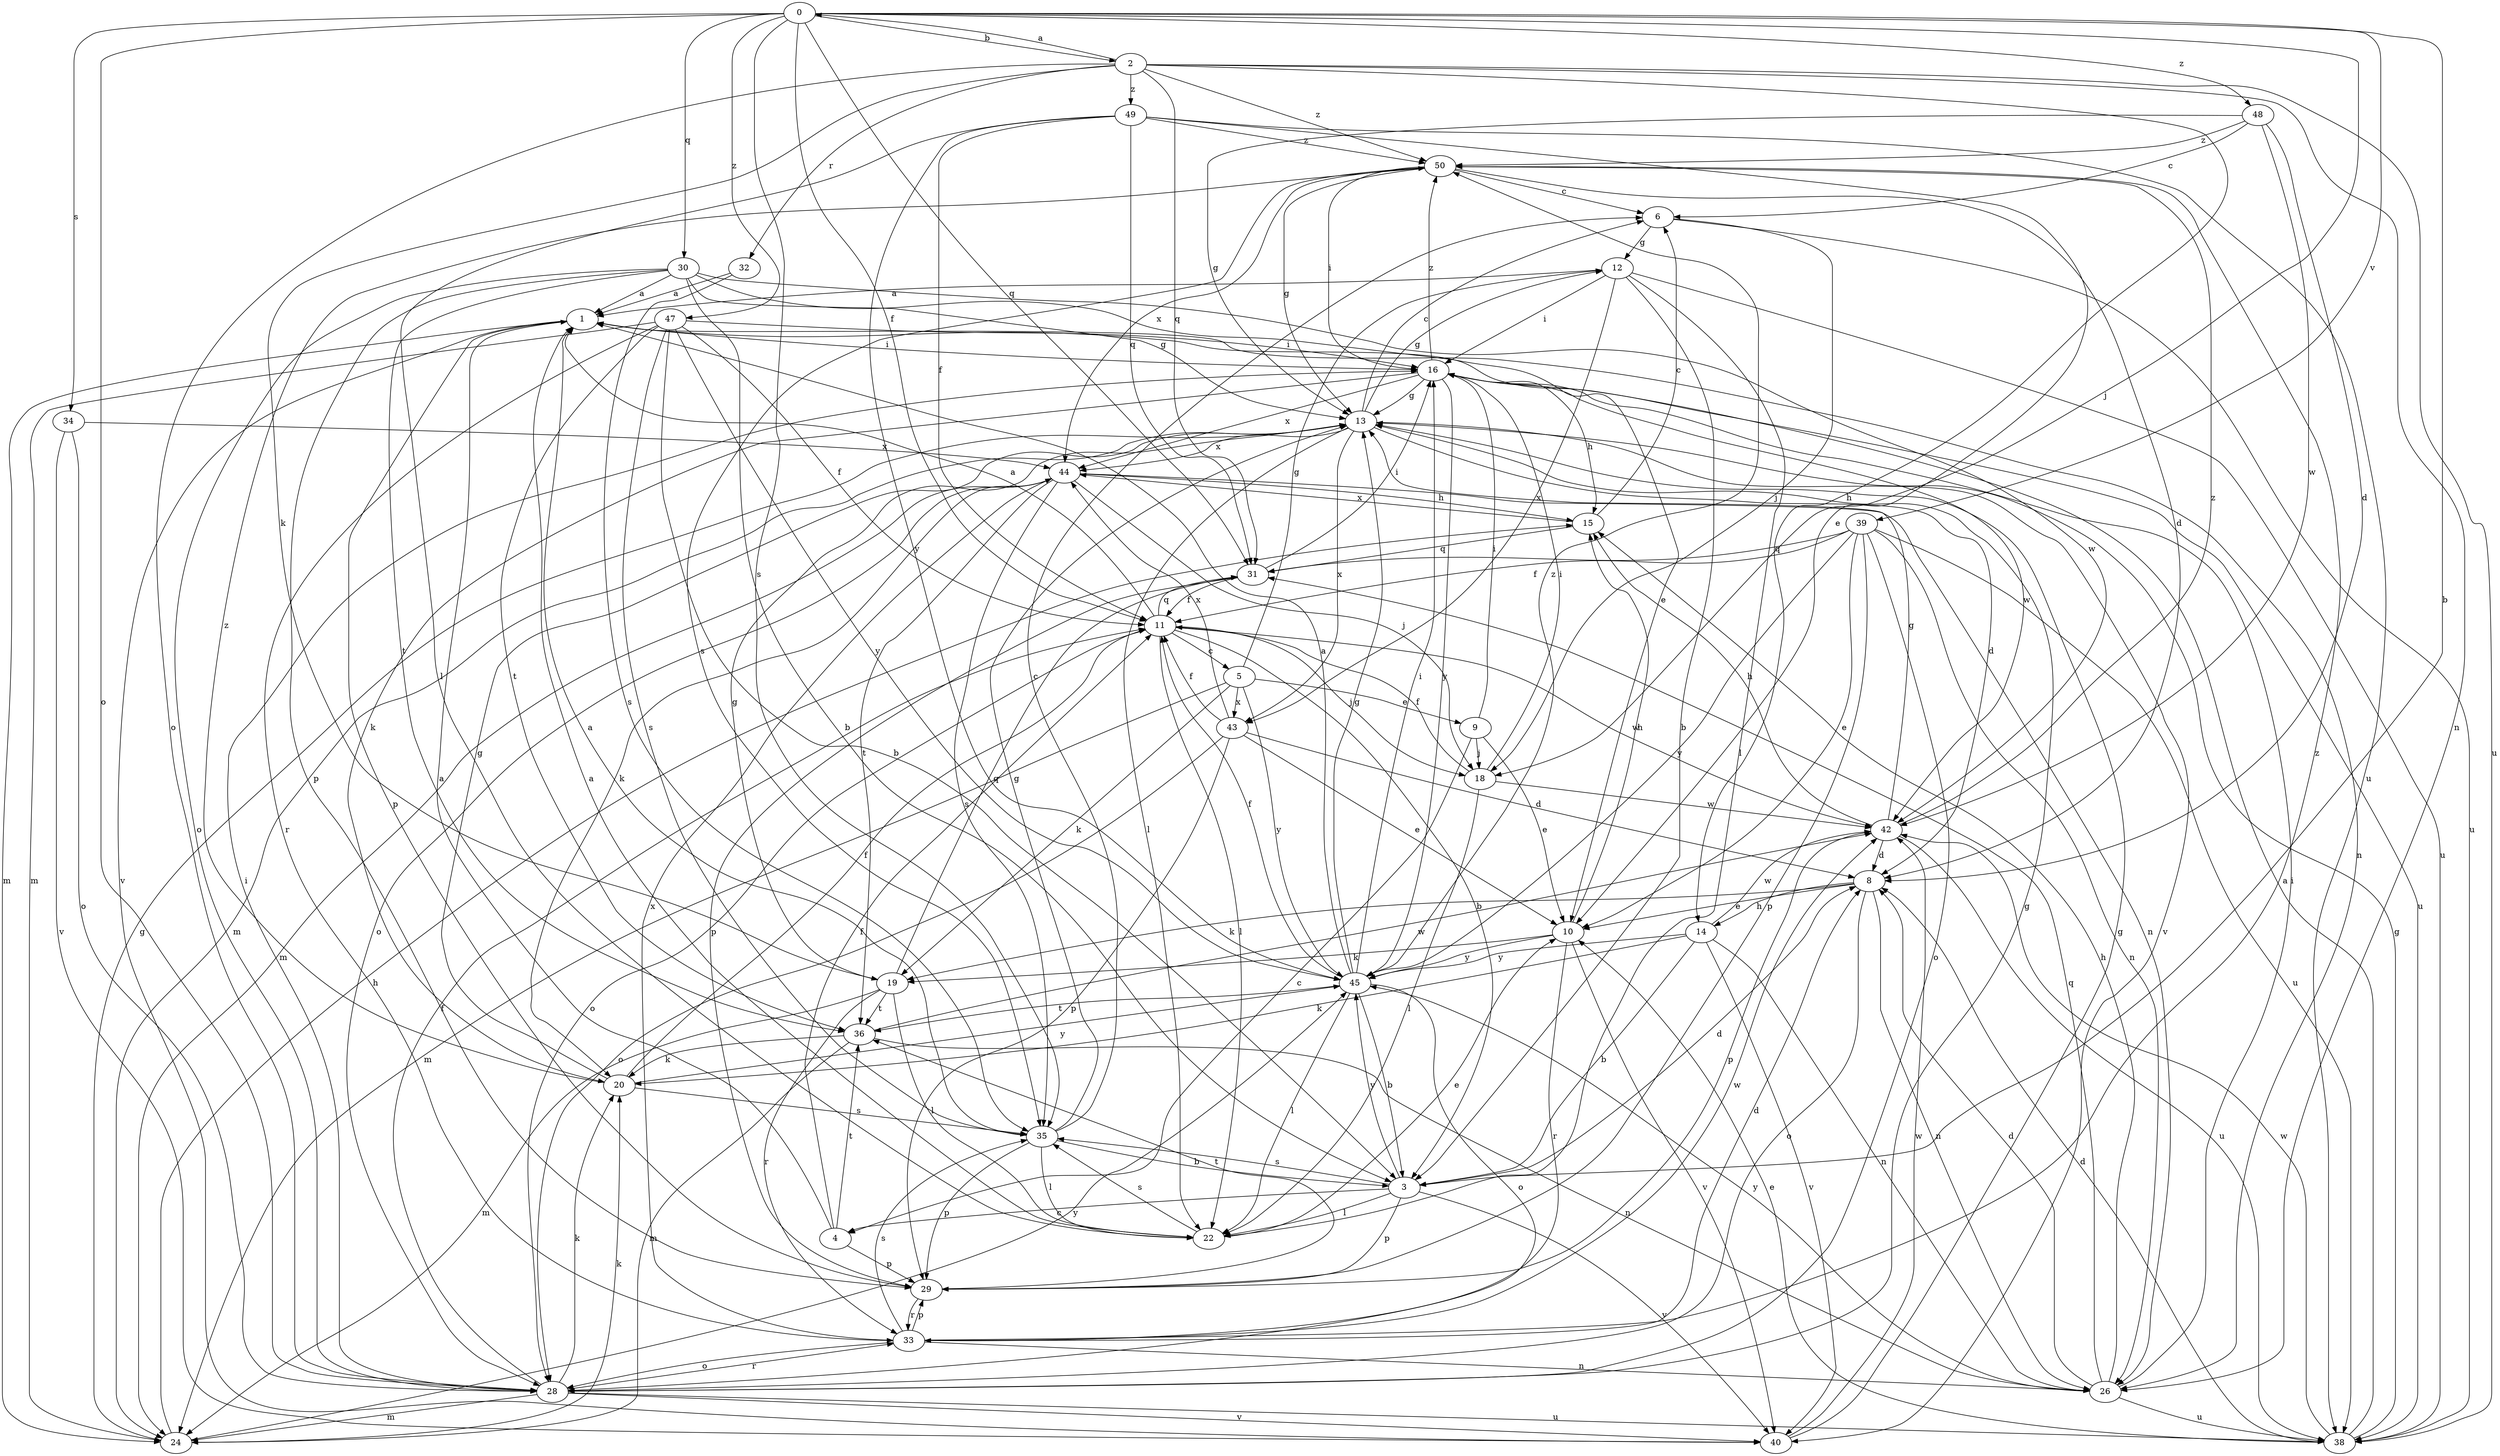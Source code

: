 strict digraph  {
0;
1;
2;
3;
4;
5;
6;
8;
9;
10;
11;
12;
13;
14;
15;
16;
18;
19;
20;
22;
24;
26;
28;
29;
30;
31;
32;
33;
34;
35;
36;
38;
39;
40;
42;
43;
44;
45;
47;
48;
49;
50;
0 -> 2  [label=b];
0 -> 3  [label=b];
0 -> 11  [label=f];
0 -> 18  [label=j];
0 -> 28  [label=o];
0 -> 30  [label=q];
0 -> 31  [label=q];
0 -> 34  [label=s];
0 -> 35  [label=s];
0 -> 39  [label=v];
0 -> 47  [label=z];
0 -> 48  [label=z];
1 -> 16  [label=i];
1 -> 24  [label=m];
1 -> 26  [label=n];
1 -> 29  [label=p];
1 -> 40  [label=v];
2 -> 0  [label=a];
2 -> 14  [label=h];
2 -> 19  [label=k];
2 -> 26  [label=n];
2 -> 28  [label=o];
2 -> 31  [label=q];
2 -> 32  [label=r];
2 -> 38  [label=u];
2 -> 49  [label=z];
2 -> 50  [label=z];
3 -> 4  [label=c];
3 -> 8  [label=d];
3 -> 22  [label=l];
3 -> 29  [label=p];
3 -> 35  [label=s];
3 -> 40  [label=v];
3 -> 45  [label=y];
4 -> 1  [label=a];
4 -> 11  [label=f];
4 -> 29  [label=p];
4 -> 36  [label=t];
5 -> 9  [label=e];
5 -> 12  [label=g];
5 -> 19  [label=k];
5 -> 24  [label=m];
5 -> 43  [label=x];
5 -> 45  [label=y];
6 -> 12  [label=g];
6 -> 18  [label=j];
6 -> 38  [label=u];
8 -> 10  [label=e];
8 -> 14  [label=h];
8 -> 19  [label=k];
8 -> 26  [label=n];
8 -> 28  [label=o];
9 -> 4  [label=c];
9 -> 10  [label=e];
9 -> 16  [label=i];
9 -> 18  [label=j];
10 -> 15  [label=h];
10 -> 19  [label=k];
10 -> 33  [label=r];
10 -> 40  [label=v];
10 -> 45  [label=y];
11 -> 1  [label=a];
11 -> 3  [label=b];
11 -> 5  [label=c];
11 -> 18  [label=j];
11 -> 22  [label=l];
11 -> 28  [label=o];
11 -> 31  [label=q];
11 -> 42  [label=w];
12 -> 1  [label=a];
12 -> 3  [label=b];
12 -> 16  [label=i];
12 -> 22  [label=l];
12 -> 38  [label=u];
12 -> 43  [label=x];
13 -> 6  [label=c];
13 -> 8  [label=d];
13 -> 12  [label=g];
13 -> 22  [label=l];
13 -> 24  [label=m];
13 -> 40  [label=v];
13 -> 43  [label=x];
13 -> 44  [label=x];
14 -> 3  [label=b];
14 -> 20  [label=k];
14 -> 26  [label=n];
14 -> 40  [label=v];
14 -> 42  [label=w];
14 -> 45  [label=y];
15 -> 6  [label=c];
15 -> 31  [label=q];
15 -> 44  [label=x];
16 -> 13  [label=g];
16 -> 15  [label=h];
16 -> 20  [label=k];
16 -> 38  [label=u];
16 -> 42  [label=w];
16 -> 44  [label=x];
16 -> 45  [label=y];
16 -> 50  [label=z];
18 -> 11  [label=f];
18 -> 16  [label=i];
18 -> 22  [label=l];
18 -> 42  [label=w];
19 -> 13  [label=g];
19 -> 22  [label=l];
19 -> 24  [label=m];
19 -> 31  [label=q];
19 -> 33  [label=r];
19 -> 36  [label=t];
20 -> 11  [label=f];
20 -> 13  [label=g];
20 -> 35  [label=s];
20 -> 45  [label=y];
20 -> 50  [label=z];
22 -> 1  [label=a];
22 -> 10  [label=e];
22 -> 35  [label=s];
24 -> 13  [label=g];
24 -> 15  [label=h];
24 -> 20  [label=k];
24 -> 45  [label=y];
26 -> 8  [label=d];
26 -> 15  [label=h];
26 -> 16  [label=i];
26 -> 31  [label=q];
26 -> 38  [label=u];
26 -> 45  [label=y];
28 -> 11  [label=f];
28 -> 13  [label=g];
28 -> 16  [label=i];
28 -> 20  [label=k];
28 -> 24  [label=m];
28 -> 33  [label=r];
28 -> 38  [label=u];
28 -> 40  [label=v];
29 -> 33  [label=r];
29 -> 36  [label=t];
30 -> 1  [label=a];
30 -> 3  [label=b];
30 -> 10  [label=e];
30 -> 13  [label=g];
30 -> 28  [label=o];
30 -> 29  [label=p];
30 -> 36  [label=t];
30 -> 42  [label=w];
31 -> 11  [label=f];
31 -> 16  [label=i];
31 -> 29  [label=p];
32 -> 1  [label=a];
32 -> 35  [label=s];
33 -> 8  [label=d];
33 -> 26  [label=n];
33 -> 28  [label=o];
33 -> 29  [label=p];
33 -> 35  [label=s];
33 -> 42  [label=w];
33 -> 44  [label=x];
33 -> 50  [label=z];
34 -> 28  [label=o];
34 -> 40  [label=v];
34 -> 44  [label=x];
35 -> 1  [label=a];
35 -> 3  [label=b];
35 -> 6  [label=c];
35 -> 13  [label=g];
35 -> 22  [label=l];
35 -> 29  [label=p];
36 -> 20  [label=k];
36 -> 24  [label=m];
36 -> 26  [label=n];
36 -> 42  [label=w];
38 -> 1  [label=a];
38 -> 8  [label=d];
38 -> 10  [label=e];
38 -> 13  [label=g];
38 -> 42  [label=w];
39 -> 10  [label=e];
39 -> 11  [label=f];
39 -> 26  [label=n];
39 -> 28  [label=o];
39 -> 29  [label=p];
39 -> 31  [label=q];
39 -> 38  [label=u];
39 -> 45  [label=y];
40 -> 13  [label=g];
40 -> 42  [label=w];
42 -> 8  [label=d];
42 -> 13  [label=g];
42 -> 15  [label=h];
42 -> 29  [label=p];
42 -> 38  [label=u];
42 -> 50  [label=z];
43 -> 8  [label=d];
43 -> 10  [label=e];
43 -> 11  [label=f];
43 -> 28  [label=o];
43 -> 29  [label=p];
43 -> 44  [label=x];
44 -> 15  [label=h];
44 -> 18  [label=j];
44 -> 20  [label=k];
44 -> 24  [label=m];
44 -> 26  [label=n];
44 -> 28  [label=o];
44 -> 35  [label=s];
44 -> 36  [label=t];
45 -> 1  [label=a];
45 -> 3  [label=b];
45 -> 11  [label=f];
45 -> 13  [label=g];
45 -> 16  [label=i];
45 -> 22  [label=l];
45 -> 28  [label=o];
45 -> 36  [label=t];
45 -> 50  [label=z];
47 -> 3  [label=b];
47 -> 11  [label=f];
47 -> 16  [label=i];
47 -> 24  [label=m];
47 -> 33  [label=r];
47 -> 35  [label=s];
47 -> 36  [label=t];
47 -> 45  [label=y];
48 -> 6  [label=c];
48 -> 8  [label=d];
48 -> 13  [label=g];
48 -> 42  [label=w];
48 -> 50  [label=z];
49 -> 10  [label=e];
49 -> 11  [label=f];
49 -> 22  [label=l];
49 -> 31  [label=q];
49 -> 38  [label=u];
49 -> 45  [label=y];
49 -> 50  [label=z];
50 -> 6  [label=c];
50 -> 8  [label=d];
50 -> 13  [label=g];
50 -> 16  [label=i];
50 -> 35  [label=s];
50 -> 44  [label=x];
}
